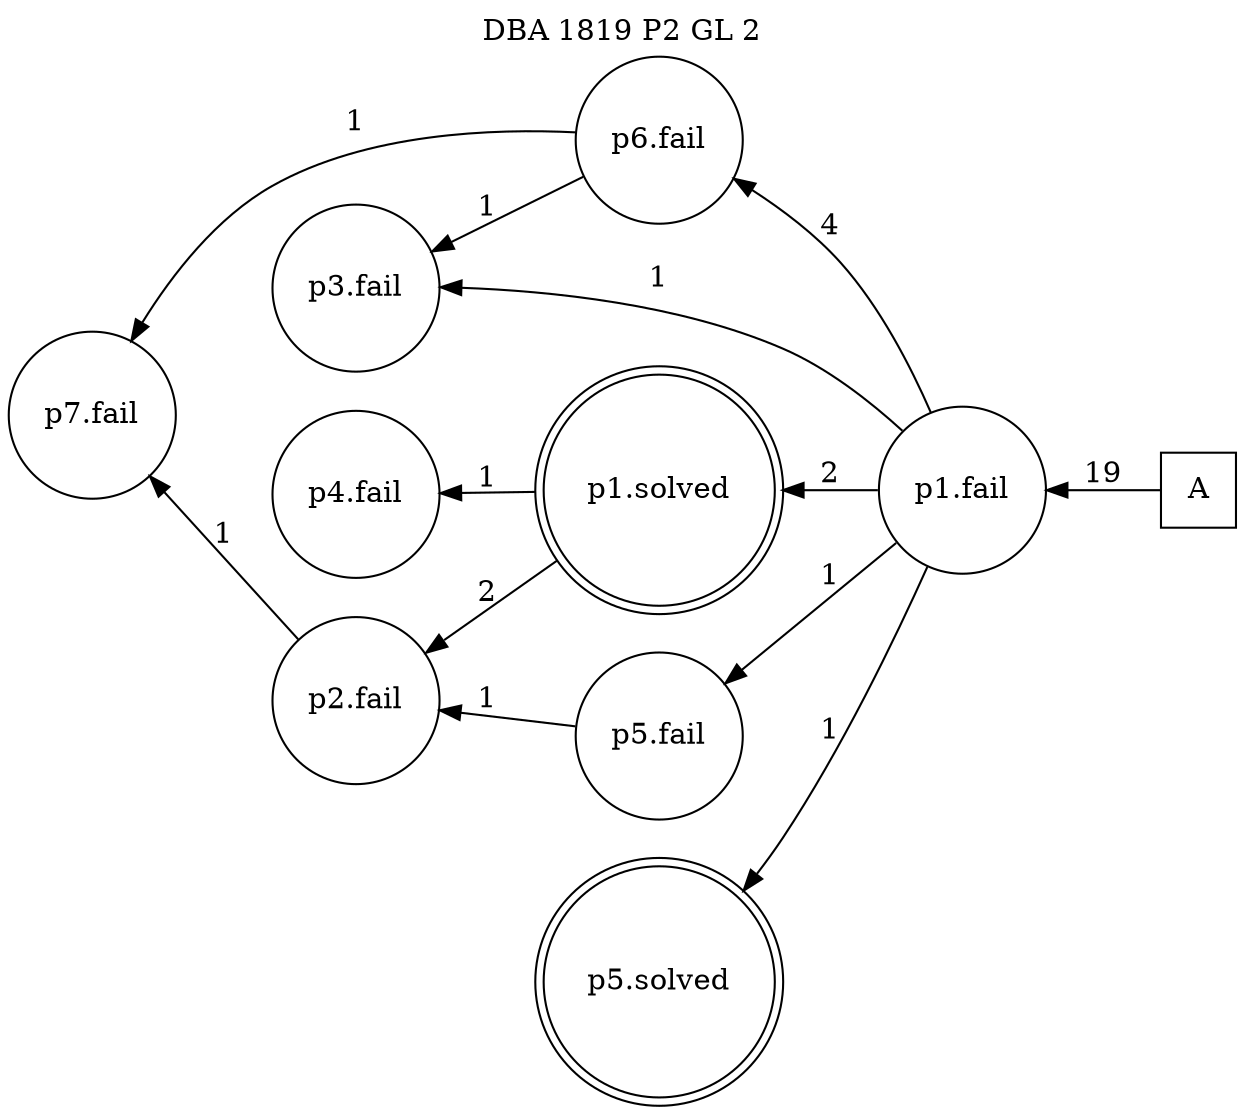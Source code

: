 digraph DBA_1819_P2_GL_2_GOOD {
labelloc="tl"
label= " DBA 1819 P2 GL 2 "
rankdir="RL";
graph [ size=" 10 , 10 !"]

"A" [shape="square" label="A"]
"p1.fail" [shape="circle" label="p1.fail"]
"p6.fail" [shape="circle" label="p6.fail"]
"p1.solved" [shape="doublecircle" label="p1.solved"]
"p4.fail" [shape="circle" label="p4.fail"]
"p2.fail" [shape="circle" label="p2.fail"]
"p7.fail" [shape="circle" label="p7.fail"]
"p3.fail" [shape="circle" label="p3.fail"]
"p5.fail" [shape="circle" label="p5.fail"]
"p5.solved" [shape="doublecircle" label="p5.solved"]
"A" -> "p1.fail" [ label=19]
"p1.fail" -> "p6.fail" [ label=4]
"p1.fail" -> "p1.solved" [ label=2]
"p1.fail" -> "p3.fail" [ label=1]
"p1.fail" -> "p5.fail" [ label=1]
"p1.fail" -> "p5.solved" [ label=1]
"p6.fail" -> "p7.fail" [ label=1]
"p6.fail" -> "p3.fail" [ label=1]
"p1.solved" -> "p4.fail" [ label=1]
"p1.solved" -> "p2.fail" [ label=2]
"p2.fail" -> "p7.fail" [ label=1]
"p5.fail" -> "p2.fail" [ label=1]
}
